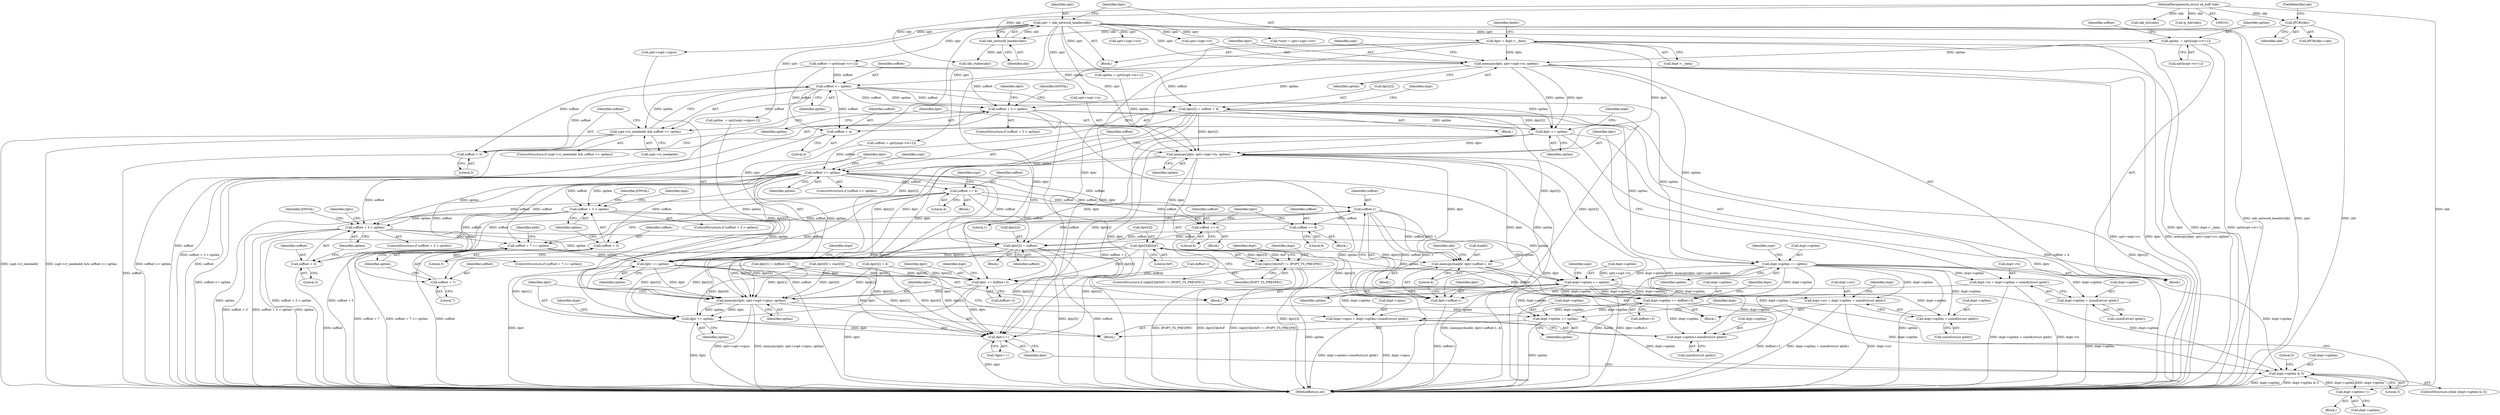 digraph "0_linux_f6d8bd051c391c1c0458a30b2a7abcd939329259_16@API" {
"1000180" [label="(Call,memcpy(dptr, sptr+sopt->rr, optlen))"];
"1000136" [label="(Call,dptr = dopt->__data)"];
"1000132" [label="(Call,sptr = skb_network_header(skb))"];
"1000134" [label="(Call,skb_network_header(skb))"];
"1000121" [label="(Call,IPCB(skb))"];
"1000103" [label="(MethodParameterIn,struct sk_buff *skb)"];
"1000152" [label="(Call,optlen  = sptr[sopt->rr+1])"];
"1000193" [label="(Call,soffset <= optlen)"];
"1000189" [label="(Call,sopt->rr_needaddr && soffset <= optlen)"];
"1000198" [label="(Call,soffset + 3 > optlen)"];
"1000218" [label="(Call,dptr += optlen)"];
"1000259" [label="(Call,memcpy(dptr, sptr+sopt->ts, optlen))"];
"1000268" [label="(Call,soffset <= optlen)"];
"1000278" [label="(Call,soffset + 3 > optlen)"];
"1000300" [label="(Call,soffset + 3 > optlen)"];
"1000333" [label="(Call,soffset + 7 <= optlen)"];
"1000373" [label="(Call,dptr += optlen)"];
"1000525" [label="(Call,dptr += doffset+3)"];
"1000578" [label="(Call,memcpy(dptr, sptr+sopt->cipso, optlen))"];
"1000586" [label="(Call,dptr += optlen)"];
"1000603" [label="(Call,dptr++)"];
"1000589" [label="(Call,dopt->optlen += optlen)"];
"1000595" [label="(Call,dopt->optlen & 3)"];
"1000606" [label="(Call,dopt->optlen++)"];
"1000376" [label="(Call,dopt->optlen += optlen)"];
"1000530" [label="(Call,dopt->srr = dopt->optlen + sizeof(struct iphdr))"];
"1000534" [label="(Call,dopt->optlen + sizeof(struct iphdr))"];
"1000540" [label="(Call,dopt->optlen += doffset+3)"];
"1000568" [label="(Call,dopt->cipso = dopt->optlen+sizeof(struct iphdr))"];
"1000572" [label="(Call,dopt->optlen+sizeof(struct iphdr))"];
"1000279" [label="(Call,soffset + 3)"];
"1000291" [label="(Call,soffset += 4)"];
"1000301" [label="(Call,soffset + 3)"];
"1000322" [label="(Call,soffset += 4)"];
"1000368" [label="(Call,dptr[2] = soffset)"];
"1000334" [label="(Call,soffset + 7)"];
"1000345" [label="(Call,soffset-1)"];
"1000340" [label="(Call,memcpy(&addr, dptr+soffset-1, 4))"];
"1000343" [label="(Call,dptr+soffset-1)"];
"1000365" [label="(Call,soffset += 8)"];
"1000310" [label="(Call,dptr[3]&0xF)"];
"1000309" [label="(Call,(dptr[3]&0xF) != IPOPT_TS_PRESPEC)"];
"1000221" [label="(Call,dopt->optlen += optlen)"];
"1000249" [label="(Call,dopt->ts = dopt->optlen + sizeof(struct iphdr))"];
"1000253" [label="(Call,dopt->optlen + sizeof(struct iphdr))"];
"1000199" [label="(Call,soffset + 3)"];
"1000206" [label="(Call,dptr[2] = soffset + 4)"];
"1000210" [label="(Call,soffset + 4)"];
"1000123" [label="(FieldIdentifier,opt)"];
"1000223" [label="(Identifier,dopt)"];
"1000137" [label="(Identifier,dptr)"];
"1000532" [label="(Identifier,dopt)"];
"1000611" [label="(Literal,0)"];
"1000599" [label="(Literal,3)"];
"1000580" [label="(Call,sptr+sopt->cipso)"];
"1000307" [label="(Identifier,EINVAL)"];
"1000383" [label="(Identifier,sopt)"];
"1000296" [label="(Identifier,sopt)"];
"1000191" [label="(Identifier,sopt)"];
"1000343" [label="(Call,dptr+soffset-1)"];
"1000340" [label="(Call,memcpy(&addr, dptr+soffset-1, 4))"];
"1000302" [label="(Identifier,soffset)"];
"1000324" [label="(Literal,4)"];
"1000220" [label="(Identifier,optlen)"];
"1000162" [label="(Identifier,soffset)"];
"1000366" [label="(Identifier,soffset)"];
"1000311" [label="(Call,dptr[3])"];
"1000594" [label="(ControlStructure,while (dopt->optlen & 3))"];
"1000378" [label="(Identifier,dopt)"];
"1000531" [label="(Call,dopt->srr)"];
"1000206" [label="(Call,dptr[2] = soffset + 4)"];
"1000187" [label="(Identifier,optlen)"];
"1000345" [label="(Call,soffset-1)"];
"1000196" [label="(Block,)"];
"1000319" [label="(Identifier,dopt)"];
"1000230" [label="(Block,)"];
"1000212" [label="(Literal,4)"];
"1000304" [label="(Identifier,optlen)"];
"1000591" [label="(Identifier,dopt)"];
"1000334" [label="(Call,soffset + 7)"];
"1000144" [label="(Call,skb_rtable(skb))"];
"1000606" [label="(Call,dopt->optlen++)"];
"1000576" [label="(Call,sizeof(struct iphdr))"];
"1000211" [label="(Identifier,soffset)"];
"1000348" [label="(Literal,4)"];
"1000579" [label="(Identifier,dptr)"];
"1000373" [label="(Call,dptr += optlen)"];
"1000335" [label="(Identifier,soffset)"];
"1000268" [label="(Call,soffset <= optlen)"];
"1000193" [label="(Call,soffset <= optlen)"];
"1000199" [label="(Call,soffset + 3)"];
"1000595" [label="(Call,dopt->optlen & 3)"];
"1000274" [label="(Identifier,sopt)"];
"1000281" [label="(Literal,3)"];
"1000280" [label="(Identifier,soffset)"];
"1000288" [label="(Identifier,dopt)"];
"1000323" [label="(Identifier,soffset)"];
"1000207" [label="(Call,dptr[2])"];
"1000590" [label="(Call,dopt->optlen)"];
"1000506" [label="(Call,dptr[0] = start[0])"];
"1000276" [label="(Block,)"];
"1000221" [label="(Call,dopt->optlen += optlen)"];
"1000285" [label="(Identifier,EINVAL)"];
"1000120" [label="(Call,IPCB(skb)->opt)"];
"1000534" [label="(Call,dopt->optlen + sizeof(struct iphdr))"];
"1000337" [label="(Identifier,optlen)"];
"1000210" [label="(Call,soffset + 4)"];
"1000194" [label="(Identifier,soffset)"];
"1000190" [label="(Call,sopt->rr_needaddr)"];
"1000231" [label="(Call,optlen = sptr[sopt->ts+1])"];
"1000181" [label="(Identifier,dptr)"];
"1000322" [label="(Call,soffset += 4)"];
"1000134" [label="(Call,skb_network_header(skb))"];
"1000520" [label="(Call,dptr[2] = 4)"];
"1000367" [label="(Literal,8)"];
"1000259" [label="(Call,memcpy(dptr, sptr+sopt->ts, optlen))"];
"1000525" [label="(Call,dptr += doffset+3)"];
"1000354" [label="(Call,skb_dst(skb))"];
"1000342" [label="(Identifier,addr)"];
"1000299" [label="(ControlStructure,if (soffset + 3 > optlen))"];
"1000271" [label="(Block,)"];
"1000250" [label="(Call,dopt->ts)"];
"1000316" [label="(Block,)"];
"1000202" [label="(Identifier,optlen)"];
"1000495" [label="(Call,doffset-1)"];
"1000225" [label="(Identifier,optlen)"];
"1000588" [label="(Identifier,optlen)"];
"1000292" [label="(Identifier,soffset)"];
"1000215" [label="(Identifier,dopt)"];
"1000314" [label="(Literal,0xF)"];
"1000472" [label="(Call,ip_hdr(skb))"];
"1000538" [label="(Call,sizeof(struct iphdr))"];
"1000344" [label="(Identifier,dptr)"];
"1000208" [label="(Identifier,dptr)"];
"1000270" [label="(Identifier,optlen)"];
"1000138" [label="(Call,dopt->__data)"];
"1000370" [label="(Identifier,dptr)"];
"1000266" [label="(Identifier,optlen)"];
"1000541" [label="(Call,dopt->optlen)"];
"1000261" [label="(Call,sptr+sopt->ts)"];
"1000267" [label="(ControlStructure,if (soffset <= optlen))"];
"1000346" [label="(Identifier,soffset)"];
"1000612" [label="(MethodReturn,int)"];
"1000600" [label="(Block,)"];
"1000269" [label="(Identifier,soffset)"];
"1000103" [label="(MethodParameterIn,struct sk_buff *skb)"];
"1000309" [label="(Call,(dptr[3]&0xF) != IPOPT_TS_PRESPEC)"];
"1000151" [label="(Block,)"];
"1000189" [label="(Call,sopt->rr_needaddr && soffset <= optlen)"];
"1000374" [label="(Identifier,dptr)"];
"1000377" [label="(Call,dopt->optlen)"];
"1000308" [label="(ControlStructure,if ((dptr[3]&0xF) != IPOPT_TS_PRESPEC))"];
"1000201" [label="(Literal,3)"];
"1000573" [label="(Call,dopt->optlen)"];
"1000596" [label="(Call,dopt->optlen)"];
"1000336" [label="(Literal,7)"];
"1000136" [label="(Call,dptr = dopt->__data)"];
"1000257" [label="(Call,sizeof(struct iphdr))"];
"1000132" [label="(Call,sptr = skb_network_header(skb))"];
"1000376" [label="(Call,dopt->optlen += optlen)"];
"1000559" [label="(Call,optlen  = sptr[sopt->cipso+1])"];
"1000333" [label="(Call,soffset + 7 <= optlen)"];
"1000589" [label="(Call,dopt->optlen += optlen)"];
"1000303" [label="(Literal,3)"];
"1000544" [label="(Call,doffset+3)"];
"1000135" [label="(Identifier,skb)"];
"1000593" [label="(Identifier,optlen)"];
"1000240" [label="(Call,soffset = sptr[sopt->ts+2])"];
"1000359" [label="(Block,)"];
"1000154" [label="(Call,sptr[sopt->rr+1])"];
"1000527" [label="(Call,doffset+3)"];
"1000122" [label="(Identifier,skb)"];
"1000365" [label="(Call,soffset += 8)"];
"1000347" [label="(Literal,1)"];
"1000133" [label="(Identifier,sptr)"];
"1000513" [label="(Call,dptr[1] = doffset+3)"];
"1000568" [label="(Call,dopt->cipso = dopt->optlen+sizeof(struct iphdr))"];
"1000372" [label="(Identifier,soffset)"];
"1000253" [label="(Call,dopt->optlen + sizeof(struct iphdr))"];
"1000277" [label="(ControlStructure,if (soffset + 3 > optlen))"];
"1000526" [label="(Identifier,dptr)"];
"1000586" [label="(Call,dptr += optlen)"];
"1000180" [label="(Call,memcpy(dptr, sptr+sopt->rr, optlen))"];
"1000535" [label="(Call,dopt->optlen)"];
"1000603" [label="(Call,dptr++)"];
"1000205" [label="(Identifier,EINVAL)"];
"1000161" [label="(Call,soffset = sptr[sopt->rr+2])"];
"1000254" [label="(Call,dopt->optlen)"];
"1000585" [label="(Identifier,optlen)"];
"1000380" [label="(Identifier,optlen)"];
"1000249" [label="(Call,dopt->ts = dopt->optlen + sizeof(struct iphdr))"];
"1000389" [label="(Call,sptr+sopt->srr)"];
"1000569" [label="(Call,dopt->cipso)"];
"1000315" [label="(Identifier,IPOPT_TS_PRESPEC)"];
"1000604" [label="(Identifier,dptr)"];
"1000310" [label="(Call,dptr[3]&0xF)"];
"1000572" [label="(Call,dopt->optlen+sizeof(struct iphdr))"];
"1000104" [label="(Block,)"];
"1000301" [label="(Call,soffset + 3)"];
"1000219" [label="(Identifier,dptr)"];
"1000602" [label="(Call,*dptr++)"];
"1000332" [label="(ControlStructure,if (soffset + 7 <= optlen))"];
"1000375" [label="(Identifier,optlen)"];
"1000153" [label="(Identifier,optlen)"];
"1000369" [label="(Call,dptr[2])"];
"1000152" [label="(Call,optlen  = sptr[sopt->rr+1])"];
"1000198" [label="(Call,soffset + 3 > optlen)"];
"1000368" [label="(Call,dptr[2] = soffset)"];
"1000121" [label="(Call,IPCB(skb))"];
"1000195" [label="(Identifier,optlen)"];
"1000279" [label="(Call,soffset + 3)"];
"1000540" [label="(Call,dopt->optlen += doffset+3)"];
"1000329" [label="(Identifier,dopt)"];
"1000578" [label="(Call,memcpy(dptr, sptr+sopt->cipso, optlen))"];
"1000188" [label="(ControlStructure,if (sopt->rr_needaddr && soffset <= optlen))"];
"1000549" [label="(Identifier,dopt)"];
"1000222" [label="(Call,dopt->optlen)"];
"1000490" [label="(Block,)"];
"1000530" [label="(Call,dopt->srr = dopt->optlen + sizeof(struct iphdr))"];
"1000200" [label="(Identifier,soffset)"];
"1000278" [label="(Call,soffset + 3 > optlen)"];
"1000355" [label="(Identifier,skb)"];
"1000218" [label="(Call,dptr += optlen)"];
"1000282" [label="(Identifier,optlen)"];
"1000341" [label="(Call,&addr)"];
"1000338" [label="(Block,)"];
"1000228" [label="(Identifier,sopt)"];
"1000607" [label="(Call,dopt->optlen)"];
"1000597" [label="(Identifier,dopt)"];
"1000542" [label="(Identifier,dopt)"];
"1000291" [label="(Call,soffset += 4)"];
"1000387" [label="(Call,*start = sptr+sopt->srr)"];
"1000293" [label="(Literal,4)"];
"1000142" [label="(Identifier,daddr)"];
"1000312" [label="(Identifier,dptr)"];
"1000300" [label="(Call,soffset + 3 > optlen)"];
"1000260" [label="(Identifier,dptr)"];
"1000558" [label="(Block,)"];
"1000197" [label="(ControlStructure,if (soffset + 3 > optlen))"];
"1000182" [label="(Call,sptr+sopt->rr)"];
"1000587" [label="(Identifier,dptr)"];
"1000180" -> "1000151"  [label="AST: "];
"1000180" -> "1000187"  [label="CFG: "];
"1000181" -> "1000180"  [label="AST: "];
"1000182" -> "1000180"  [label="AST: "];
"1000187" -> "1000180"  [label="AST: "];
"1000191" -> "1000180"  [label="CFG: "];
"1000180" -> "1000612"  [label="DDG: sptr+sopt->rr"];
"1000180" -> "1000612"  [label="DDG: dptr"];
"1000180" -> "1000612"  [label="DDG: memcpy(dptr, sptr+sopt->rr, optlen)"];
"1000136" -> "1000180"  [label="DDG: dptr"];
"1000132" -> "1000180"  [label="DDG: sptr"];
"1000152" -> "1000180"  [label="DDG: optlen"];
"1000180" -> "1000193"  [label="DDG: optlen"];
"1000180" -> "1000198"  [label="DDG: optlen"];
"1000180" -> "1000218"  [label="DDG: optlen"];
"1000180" -> "1000218"  [label="DDG: dptr"];
"1000180" -> "1000221"  [label="DDG: optlen"];
"1000136" -> "1000104"  [label="AST: "];
"1000136" -> "1000138"  [label="CFG: "];
"1000137" -> "1000136"  [label="AST: "];
"1000138" -> "1000136"  [label="AST: "];
"1000142" -> "1000136"  [label="CFG: "];
"1000136" -> "1000612"  [label="DDG: dopt->__data"];
"1000136" -> "1000612"  [label="DDG: dptr"];
"1000136" -> "1000259"  [label="DDG: dptr"];
"1000136" -> "1000525"  [label="DDG: dptr"];
"1000136" -> "1000578"  [label="DDG: dptr"];
"1000136" -> "1000603"  [label="DDG: dptr"];
"1000132" -> "1000104"  [label="AST: "];
"1000132" -> "1000134"  [label="CFG: "];
"1000133" -> "1000132"  [label="AST: "];
"1000134" -> "1000132"  [label="AST: "];
"1000137" -> "1000132"  [label="CFG: "];
"1000132" -> "1000612"  [label="DDG: skb_network_header(skb)"];
"1000132" -> "1000612"  [label="DDG: sptr"];
"1000134" -> "1000132"  [label="DDG: skb"];
"1000132" -> "1000152"  [label="DDG: sptr"];
"1000132" -> "1000161"  [label="DDG: sptr"];
"1000132" -> "1000182"  [label="DDG: sptr"];
"1000132" -> "1000231"  [label="DDG: sptr"];
"1000132" -> "1000240"  [label="DDG: sptr"];
"1000132" -> "1000259"  [label="DDG: sptr"];
"1000132" -> "1000261"  [label="DDG: sptr"];
"1000132" -> "1000387"  [label="DDG: sptr"];
"1000132" -> "1000389"  [label="DDG: sptr"];
"1000132" -> "1000559"  [label="DDG: sptr"];
"1000132" -> "1000578"  [label="DDG: sptr"];
"1000132" -> "1000580"  [label="DDG: sptr"];
"1000134" -> "1000135"  [label="CFG: "];
"1000135" -> "1000134"  [label="AST: "];
"1000121" -> "1000134"  [label="DDG: skb"];
"1000103" -> "1000134"  [label="DDG: skb"];
"1000134" -> "1000144"  [label="DDG: skb"];
"1000121" -> "1000120"  [label="AST: "];
"1000121" -> "1000122"  [label="CFG: "];
"1000122" -> "1000121"  [label="AST: "];
"1000123" -> "1000121"  [label="CFG: "];
"1000121" -> "1000612"  [label="DDG: skb"];
"1000103" -> "1000121"  [label="DDG: skb"];
"1000103" -> "1000101"  [label="AST: "];
"1000103" -> "1000612"  [label="DDG: skb"];
"1000103" -> "1000144"  [label="DDG: skb"];
"1000103" -> "1000354"  [label="DDG: skb"];
"1000103" -> "1000472"  [label="DDG: skb"];
"1000152" -> "1000151"  [label="AST: "];
"1000152" -> "1000154"  [label="CFG: "];
"1000153" -> "1000152"  [label="AST: "];
"1000154" -> "1000152"  [label="AST: "];
"1000162" -> "1000152"  [label="CFG: "];
"1000152" -> "1000612"  [label="DDG: sptr[sopt->rr+1]"];
"1000193" -> "1000189"  [label="AST: "];
"1000193" -> "1000195"  [label="CFG: "];
"1000194" -> "1000193"  [label="AST: "];
"1000195" -> "1000193"  [label="AST: "];
"1000189" -> "1000193"  [label="CFG: "];
"1000193" -> "1000612"  [label="DDG: soffset"];
"1000193" -> "1000189"  [label="DDG: soffset"];
"1000193" -> "1000189"  [label="DDG: optlen"];
"1000161" -> "1000193"  [label="DDG: soffset"];
"1000193" -> "1000198"  [label="DDG: soffset"];
"1000193" -> "1000198"  [label="DDG: optlen"];
"1000193" -> "1000199"  [label="DDG: soffset"];
"1000193" -> "1000206"  [label="DDG: soffset"];
"1000193" -> "1000210"  [label="DDG: soffset"];
"1000193" -> "1000218"  [label="DDG: optlen"];
"1000193" -> "1000221"  [label="DDG: optlen"];
"1000189" -> "1000188"  [label="AST: "];
"1000189" -> "1000190"  [label="CFG: "];
"1000190" -> "1000189"  [label="AST: "];
"1000200" -> "1000189"  [label="CFG: "];
"1000219" -> "1000189"  [label="CFG: "];
"1000189" -> "1000612"  [label="DDG: sopt->rr_needaddr"];
"1000189" -> "1000612"  [label="DDG: sopt->rr_needaddr && soffset <= optlen"];
"1000189" -> "1000612"  [label="DDG: soffset <= optlen"];
"1000198" -> "1000197"  [label="AST: "];
"1000198" -> "1000202"  [label="CFG: "];
"1000199" -> "1000198"  [label="AST: "];
"1000202" -> "1000198"  [label="AST: "];
"1000205" -> "1000198"  [label="CFG: "];
"1000208" -> "1000198"  [label="CFG: "];
"1000198" -> "1000612"  [label="DDG: soffset + 3"];
"1000198" -> "1000612"  [label="DDG: optlen"];
"1000198" -> "1000612"  [label="DDG: soffset + 3 > optlen"];
"1000161" -> "1000198"  [label="DDG: soffset"];
"1000198" -> "1000218"  [label="DDG: optlen"];
"1000198" -> "1000221"  [label="DDG: optlen"];
"1000218" -> "1000151"  [label="AST: "];
"1000218" -> "1000220"  [label="CFG: "];
"1000219" -> "1000218"  [label="AST: "];
"1000220" -> "1000218"  [label="AST: "];
"1000223" -> "1000218"  [label="CFG: "];
"1000218" -> "1000612"  [label="DDG: dptr"];
"1000206" -> "1000218"  [label="DDG: dptr[2]"];
"1000218" -> "1000259"  [label="DDG: dptr"];
"1000218" -> "1000525"  [label="DDG: dptr"];
"1000218" -> "1000578"  [label="DDG: dptr"];
"1000218" -> "1000603"  [label="DDG: dptr"];
"1000259" -> "1000230"  [label="AST: "];
"1000259" -> "1000266"  [label="CFG: "];
"1000260" -> "1000259"  [label="AST: "];
"1000261" -> "1000259"  [label="AST: "];
"1000266" -> "1000259"  [label="AST: "];
"1000269" -> "1000259"  [label="CFG: "];
"1000259" -> "1000612"  [label="DDG: memcpy(dptr, sptr+sopt->ts, optlen)"];
"1000259" -> "1000612"  [label="DDG: dptr"];
"1000259" -> "1000612"  [label="DDG: sptr+sopt->ts"];
"1000206" -> "1000259"  [label="DDG: dptr[2]"];
"1000231" -> "1000259"  [label="DDG: optlen"];
"1000259" -> "1000268"  [label="DDG: optlen"];
"1000259" -> "1000310"  [label="DDG: dptr"];
"1000259" -> "1000340"  [label="DDG: dptr"];
"1000259" -> "1000343"  [label="DDG: dptr"];
"1000259" -> "1000373"  [label="DDG: dptr"];
"1000268" -> "1000267"  [label="AST: "];
"1000268" -> "1000270"  [label="CFG: "];
"1000269" -> "1000268"  [label="AST: "];
"1000270" -> "1000268"  [label="AST: "];
"1000274" -> "1000268"  [label="CFG: "];
"1000374" -> "1000268"  [label="CFG: "];
"1000268" -> "1000612"  [label="DDG: soffset"];
"1000268" -> "1000612"  [label="DDG: soffset <= optlen"];
"1000240" -> "1000268"  [label="DDG: soffset"];
"1000268" -> "1000278"  [label="DDG: soffset"];
"1000268" -> "1000278"  [label="DDG: optlen"];
"1000268" -> "1000279"  [label="DDG: soffset"];
"1000268" -> "1000291"  [label="DDG: soffset"];
"1000268" -> "1000300"  [label="DDG: soffset"];
"1000268" -> "1000300"  [label="DDG: optlen"];
"1000268" -> "1000301"  [label="DDG: soffset"];
"1000268" -> "1000322"  [label="DDG: soffset"];
"1000268" -> "1000333"  [label="DDG: soffset"];
"1000268" -> "1000334"  [label="DDG: soffset"];
"1000268" -> "1000345"  [label="DDG: soffset"];
"1000268" -> "1000368"  [label="DDG: soffset"];
"1000268" -> "1000373"  [label="DDG: optlen"];
"1000268" -> "1000376"  [label="DDG: optlen"];
"1000278" -> "1000277"  [label="AST: "];
"1000278" -> "1000282"  [label="CFG: "];
"1000279" -> "1000278"  [label="AST: "];
"1000282" -> "1000278"  [label="AST: "];
"1000285" -> "1000278"  [label="CFG: "];
"1000288" -> "1000278"  [label="CFG: "];
"1000278" -> "1000612"  [label="DDG: optlen"];
"1000278" -> "1000612"  [label="DDG: soffset + 3 > optlen"];
"1000278" -> "1000612"  [label="DDG: soffset + 3"];
"1000278" -> "1000300"  [label="DDG: optlen"];
"1000278" -> "1000373"  [label="DDG: optlen"];
"1000278" -> "1000376"  [label="DDG: optlen"];
"1000300" -> "1000299"  [label="AST: "];
"1000300" -> "1000304"  [label="CFG: "];
"1000301" -> "1000300"  [label="AST: "];
"1000304" -> "1000300"  [label="AST: "];
"1000307" -> "1000300"  [label="CFG: "];
"1000312" -> "1000300"  [label="CFG: "];
"1000300" -> "1000612"  [label="DDG: optlen"];
"1000300" -> "1000612"  [label="DDG: soffset + 3"];
"1000300" -> "1000612"  [label="DDG: soffset + 3 > optlen"];
"1000291" -> "1000300"  [label="DDG: soffset"];
"1000300" -> "1000333"  [label="DDG: optlen"];
"1000300" -> "1000373"  [label="DDG: optlen"];
"1000300" -> "1000376"  [label="DDG: optlen"];
"1000333" -> "1000332"  [label="AST: "];
"1000333" -> "1000337"  [label="CFG: "];
"1000334" -> "1000333"  [label="AST: "];
"1000337" -> "1000333"  [label="AST: "];
"1000342" -> "1000333"  [label="CFG: "];
"1000370" -> "1000333"  [label="CFG: "];
"1000333" -> "1000612"  [label="DDG: soffset + 7"];
"1000333" -> "1000612"  [label="DDG: soffset + 7 <= optlen"];
"1000291" -> "1000333"  [label="DDG: soffset"];
"1000333" -> "1000373"  [label="DDG: optlen"];
"1000333" -> "1000376"  [label="DDG: optlen"];
"1000373" -> "1000230"  [label="AST: "];
"1000373" -> "1000375"  [label="CFG: "];
"1000374" -> "1000373"  [label="AST: "];
"1000375" -> "1000373"  [label="AST: "];
"1000378" -> "1000373"  [label="CFG: "];
"1000373" -> "1000612"  [label="DDG: dptr"];
"1000368" -> "1000373"  [label="DDG: dptr[2]"];
"1000310" -> "1000373"  [label="DDG: dptr[3]"];
"1000206" -> "1000373"  [label="DDG: dptr[2]"];
"1000373" -> "1000525"  [label="DDG: dptr"];
"1000373" -> "1000578"  [label="DDG: dptr"];
"1000373" -> "1000603"  [label="DDG: dptr"];
"1000525" -> "1000490"  [label="AST: "];
"1000525" -> "1000527"  [label="CFG: "];
"1000526" -> "1000525"  [label="AST: "];
"1000527" -> "1000525"  [label="AST: "];
"1000532" -> "1000525"  [label="CFG: "];
"1000525" -> "1000612"  [label="DDG: dptr"];
"1000495" -> "1000525"  [label="DDG: doffset"];
"1000513" -> "1000525"  [label="DDG: dptr[1]"];
"1000506" -> "1000525"  [label="DDG: dptr[0]"];
"1000310" -> "1000525"  [label="DDG: dptr[3]"];
"1000520" -> "1000525"  [label="DDG: dptr[2]"];
"1000525" -> "1000578"  [label="DDG: dptr"];
"1000525" -> "1000603"  [label="DDG: dptr"];
"1000578" -> "1000558"  [label="AST: "];
"1000578" -> "1000585"  [label="CFG: "];
"1000579" -> "1000578"  [label="AST: "];
"1000580" -> "1000578"  [label="AST: "];
"1000585" -> "1000578"  [label="AST: "];
"1000587" -> "1000578"  [label="CFG: "];
"1000578" -> "1000612"  [label="DDG: sptr+sopt->cipso"];
"1000578" -> "1000612"  [label="DDG: memcpy(dptr, sptr+sopt->cipso, optlen)"];
"1000368" -> "1000578"  [label="DDG: dptr[2]"];
"1000513" -> "1000578"  [label="DDG: dptr[1]"];
"1000506" -> "1000578"  [label="DDG: dptr[0]"];
"1000310" -> "1000578"  [label="DDG: dptr[3]"];
"1000206" -> "1000578"  [label="DDG: dptr[2]"];
"1000520" -> "1000578"  [label="DDG: dptr[2]"];
"1000559" -> "1000578"  [label="DDG: optlen"];
"1000578" -> "1000586"  [label="DDG: optlen"];
"1000578" -> "1000586"  [label="DDG: dptr"];
"1000578" -> "1000589"  [label="DDG: optlen"];
"1000586" -> "1000558"  [label="AST: "];
"1000586" -> "1000588"  [label="CFG: "];
"1000587" -> "1000586"  [label="AST: "];
"1000588" -> "1000586"  [label="AST: "];
"1000591" -> "1000586"  [label="CFG: "];
"1000586" -> "1000612"  [label="DDG: dptr"];
"1000513" -> "1000586"  [label="DDG: dptr[1]"];
"1000506" -> "1000586"  [label="DDG: dptr[0]"];
"1000310" -> "1000586"  [label="DDG: dptr[3]"];
"1000206" -> "1000586"  [label="DDG: dptr[2]"];
"1000520" -> "1000586"  [label="DDG: dptr[2]"];
"1000368" -> "1000586"  [label="DDG: dptr[2]"];
"1000586" -> "1000603"  [label="DDG: dptr"];
"1000603" -> "1000602"  [label="AST: "];
"1000603" -> "1000604"  [label="CFG: "];
"1000604" -> "1000603"  [label="AST: "];
"1000602" -> "1000603"  [label="CFG: "];
"1000603" -> "1000612"  [label="DDG: dptr"];
"1000368" -> "1000603"  [label="DDG: dptr[2]"];
"1000513" -> "1000603"  [label="DDG: dptr[1]"];
"1000506" -> "1000603"  [label="DDG: dptr[0]"];
"1000310" -> "1000603"  [label="DDG: dptr[3]"];
"1000206" -> "1000603"  [label="DDG: dptr[2]"];
"1000520" -> "1000603"  [label="DDG: dptr[2]"];
"1000589" -> "1000558"  [label="AST: "];
"1000589" -> "1000593"  [label="CFG: "];
"1000590" -> "1000589"  [label="AST: "];
"1000593" -> "1000589"  [label="AST: "];
"1000597" -> "1000589"  [label="CFG: "];
"1000589" -> "1000612"  [label="DDG: optlen"];
"1000376" -> "1000589"  [label="DDG: dopt->optlen"];
"1000221" -> "1000589"  [label="DDG: dopt->optlen"];
"1000540" -> "1000589"  [label="DDG: dopt->optlen"];
"1000589" -> "1000595"  [label="DDG: dopt->optlen"];
"1000595" -> "1000594"  [label="AST: "];
"1000595" -> "1000599"  [label="CFG: "];
"1000596" -> "1000595"  [label="AST: "];
"1000599" -> "1000595"  [label="AST: "];
"1000604" -> "1000595"  [label="CFG: "];
"1000611" -> "1000595"  [label="CFG: "];
"1000595" -> "1000612"  [label="DDG: dopt->optlen & 3"];
"1000595" -> "1000612"  [label="DDG: dopt->optlen"];
"1000606" -> "1000595"  [label="DDG: dopt->optlen"];
"1000376" -> "1000595"  [label="DDG: dopt->optlen"];
"1000221" -> "1000595"  [label="DDG: dopt->optlen"];
"1000540" -> "1000595"  [label="DDG: dopt->optlen"];
"1000595" -> "1000606"  [label="DDG: dopt->optlen"];
"1000606" -> "1000600"  [label="AST: "];
"1000606" -> "1000607"  [label="CFG: "];
"1000607" -> "1000606"  [label="AST: "];
"1000597" -> "1000606"  [label="CFG: "];
"1000376" -> "1000230"  [label="AST: "];
"1000376" -> "1000380"  [label="CFG: "];
"1000377" -> "1000376"  [label="AST: "];
"1000380" -> "1000376"  [label="AST: "];
"1000383" -> "1000376"  [label="CFG: "];
"1000376" -> "1000612"  [label="DDG: optlen"];
"1000221" -> "1000376"  [label="DDG: dopt->optlen"];
"1000376" -> "1000530"  [label="DDG: dopt->optlen"];
"1000376" -> "1000534"  [label="DDG: dopt->optlen"];
"1000376" -> "1000540"  [label="DDG: dopt->optlen"];
"1000376" -> "1000568"  [label="DDG: dopt->optlen"];
"1000376" -> "1000572"  [label="DDG: dopt->optlen"];
"1000530" -> "1000490"  [label="AST: "];
"1000530" -> "1000534"  [label="CFG: "];
"1000531" -> "1000530"  [label="AST: "];
"1000534" -> "1000530"  [label="AST: "];
"1000542" -> "1000530"  [label="CFG: "];
"1000530" -> "1000612"  [label="DDG: dopt->srr"];
"1000530" -> "1000612"  [label="DDG: dopt->optlen + sizeof(struct iphdr)"];
"1000221" -> "1000530"  [label="DDG: dopt->optlen"];
"1000534" -> "1000538"  [label="CFG: "];
"1000535" -> "1000534"  [label="AST: "];
"1000538" -> "1000534"  [label="AST: "];
"1000221" -> "1000534"  [label="DDG: dopt->optlen"];
"1000540" -> "1000490"  [label="AST: "];
"1000540" -> "1000544"  [label="CFG: "];
"1000541" -> "1000540"  [label="AST: "];
"1000544" -> "1000540"  [label="AST: "];
"1000549" -> "1000540"  [label="CFG: "];
"1000540" -> "1000612"  [label="DDG: doffset+3"];
"1000495" -> "1000540"  [label="DDG: doffset"];
"1000221" -> "1000540"  [label="DDG: dopt->optlen"];
"1000540" -> "1000568"  [label="DDG: dopt->optlen"];
"1000540" -> "1000572"  [label="DDG: dopt->optlen"];
"1000568" -> "1000558"  [label="AST: "];
"1000568" -> "1000572"  [label="CFG: "];
"1000569" -> "1000568"  [label="AST: "];
"1000572" -> "1000568"  [label="AST: "];
"1000579" -> "1000568"  [label="CFG: "];
"1000568" -> "1000612"  [label="DDG: dopt->cipso"];
"1000568" -> "1000612"  [label="DDG: dopt->optlen+sizeof(struct iphdr)"];
"1000221" -> "1000568"  [label="DDG: dopt->optlen"];
"1000572" -> "1000576"  [label="CFG: "];
"1000573" -> "1000572"  [label="AST: "];
"1000576" -> "1000572"  [label="AST: "];
"1000221" -> "1000572"  [label="DDG: dopt->optlen"];
"1000279" -> "1000281"  [label="CFG: "];
"1000280" -> "1000279"  [label="AST: "];
"1000281" -> "1000279"  [label="AST: "];
"1000282" -> "1000279"  [label="CFG: "];
"1000279" -> "1000612"  [label="DDG: soffset"];
"1000291" -> "1000276"  [label="AST: "];
"1000291" -> "1000293"  [label="CFG: "];
"1000292" -> "1000291"  [label="AST: "];
"1000293" -> "1000291"  [label="AST: "];
"1000296" -> "1000291"  [label="CFG: "];
"1000291" -> "1000301"  [label="DDG: soffset"];
"1000291" -> "1000322"  [label="DDG: soffset"];
"1000291" -> "1000334"  [label="DDG: soffset"];
"1000291" -> "1000345"  [label="DDG: soffset"];
"1000291" -> "1000368"  [label="DDG: soffset"];
"1000301" -> "1000303"  [label="CFG: "];
"1000302" -> "1000301"  [label="AST: "];
"1000303" -> "1000301"  [label="AST: "];
"1000304" -> "1000301"  [label="CFG: "];
"1000301" -> "1000612"  [label="DDG: soffset"];
"1000322" -> "1000316"  [label="AST: "];
"1000322" -> "1000324"  [label="CFG: "];
"1000323" -> "1000322"  [label="AST: "];
"1000324" -> "1000322"  [label="AST: "];
"1000370" -> "1000322"  [label="CFG: "];
"1000322" -> "1000368"  [label="DDG: soffset"];
"1000368" -> "1000271"  [label="AST: "];
"1000368" -> "1000372"  [label="CFG: "];
"1000369" -> "1000368"  [label="AST: "];
"1000372" -> "1000368"  [label="AST: "];
"1000374" -> "1000368"  [label="CFG: "];
"1000368" -> "1000612"  [label="DDG: dptr[2]"];
"1000368" -> "1000612"  [label="DDG: soffset"];
"1000365" -> "1000368"  [label="DDG: soffset"];
"1000345" -> "1000368"  [label="DDG: soffset"];
"1000334" -> "1000336"  [label="CFG: "];
"1000335" -> "1000334"  [label="AST: "];
"1000336" -> "1000334"  [label="AST: "];
"1000337" -> "1000334"  [label="CFG: "];
"1000345" -> "1000343"  [label="AST: "];
"1000345" -> "1000347"  [label="CFG: "];
"1000346" -> "1000345"  [label="AST: "];
"1000347" -> "1000345"  [label="AST: "];
"1000343" -> "1000345"  [label="CFG: "];
"1000345" -> "1000340"  [label="DDG: soffset"];
"1000345" -> "1000340"  [label="DDG: 1"];
"1000345" -> "1000343"  [label="DDG: soffset"];
"1000345" -> "1000343"  [label="DDG: 1"];
"1000345" -> "1000365"  [label="DDG: soffset"];
"1000340" -> "1000338"  [label="AST: "];
"1000340" -> "1000348"  [label="CFG: "];
"1000341" -> "1000340"  [label="AST: "];
"1000343" -> "1000340"  [label="AST: "];
"1000348" -> "1000340"  [label="AST: "];
"1000355" -> "1000340"  [label="CFG: "];
"1000340" -> "1000612"  [label="DDG: dptr+soffset-1"];
"1000340" -> "1000612"  [label="DDG: memcpy(&addr, dptr+soffset-1, 4)"];
"1000340" -> "1000612"  [label="DDG: &addr"];
"1000310" -> "1000340"  [label="DDG: dptr[3]"];
"1000206" -> "1000340"  [label="DDG: dptr[2]"];
"1000344" -> "1000343"  [label="AST: "];
"1000348" -> "1000343"  [label="CFG: "];
"1000343" -> "1000612"  [label="DDG: soffset-1"];
"1000310" -> "1000343"  [label="DDG: dptr[3]"];
"1000206" -> "1000343"  [label="DDG: dptr[2]"];
"1000365" -> "1000359"  [label="AST: "];
"1000365" -> "1000367"  [label="CFG: "];
"1000366" -> "1000365"  [label="AST: "];
"1000367" -> "1000365"  [label="AST: "];
"1000370" -> "1000365"  [label="CFG: "];
"1000310" -> "1000309"  [label="AST: "];
"1000310" -> "1000314"  [label="CFG: "];
"1000311" -> "1000310"  [label="AST: "];
"1000314" -> "1000310"  [label="AST: "];
"1000315" -> "1000310"  [label="CFG: "];
"1000310" -> "1000612"  [label="DDG: dptr[3]"];
"1000310" -> "1000309"  [label="DDG: dptr[3]"];
"1000310" -> "1000309"  [label="DDG: 0xF"];
"1000309" -> "1000308"  [label="AST: "];
"1000309" -> "1000315"  [label="CFG: "];
"1000315" -> "1000309"  [label="AST: "];
"1000319" -> "1000309"  [label="CFG: "];
"1000329" -> "1000309"  [label="CFG: "];
"1000309" -> "1000612"  [label="DDG: dptr[3]&0xF"];
"1000309" -> "1000612"  [label="DDG: (dptr[3]&0xF) != IPOPT_TS_PRESPEC"];
"1000309" -> "1000612"  [label="DDG: IPOPT_TS_PRESPEC"];
"1000221" -> "1000151"  [label="AST: "];
"1000221" -> "1000225"  [label="CFG: "];
"1000222" -> "1000221"  [label="AST: "];
"1000225" -> "1000221"  [label="AST: "];
"1000228" -> "1000221"  [label="CFG: "];
"1000221" -> "1000612"  [label="DDG: optlen"];
"1000221" -> "1000249"  [label="DDG: dopt->optlen"];
"1000221" -> "1000253"  [label="DDG: dopt->optlen"];
"1000249" -> "1000230"  [label="AST: "];
"1000249" -> "1000253"  [label="CFG: "];
"1000250" -> "1000249"  [label="AST: "];
"1000253" -> "1000249"  [label="AST: "];
"1000260" -> "1000249"  [label="CFG: "];
"1000249" -> "1000612"  [label="DDG: dopt->optlen + sizeof(struct iphdr)"];
"1000249" -> "1000612"  [label="DDG: dopt->ts"];
"1000253" -> "1000257"  [label="CFG: "];
"1000254" -> "1000253"  [label="AST: "];
"1000257" -> "1000253"  [label="AST: "];
"1000253" -> "1000612"  [label="DDG: dopt->optlen"];
"1000199" -> "1000201"  [label="CFG: "];
"1000200" -> "1000199"  [label="AST: "];
"1000201" -> "1000199"  [label="AST: "];
"1000202" -> "1000199"  [label="CFG: "];
"1000199" -> "1000612"  [label="DDG: soffset"];
"1000161" -> "1000199"  [label="DDG: soffset"];
"1000206" -> "1000196"  [label="AST: "];
"1000206" -> "1000210"  [label="CFG: "];
"1000207" -> "1000206"  [label="AST: "];
"1000210" -> "1000206"  [label="AST: "];
"1000215" -> "1000206"  [label="CFG: "];
"1000206" -> "1000612"  [label="DDG: soffset + 4"];
"1000206" -> "1000612"  [label="DDG: dptr[2]"];
"1000161" -> "1000206"  [label="DDG: soffset"];
"1000210" -> "1000212"  [label="CFG: "];
"1000211" -> "1000210"  [label="AST: "];
"1000212" -> "1000210"  [label="AST: "];
"1000210" -> "1000612"  [label="DDG: soffset"];
"1000161" -> "1000210"  [label="DDG: soffset"];
}
